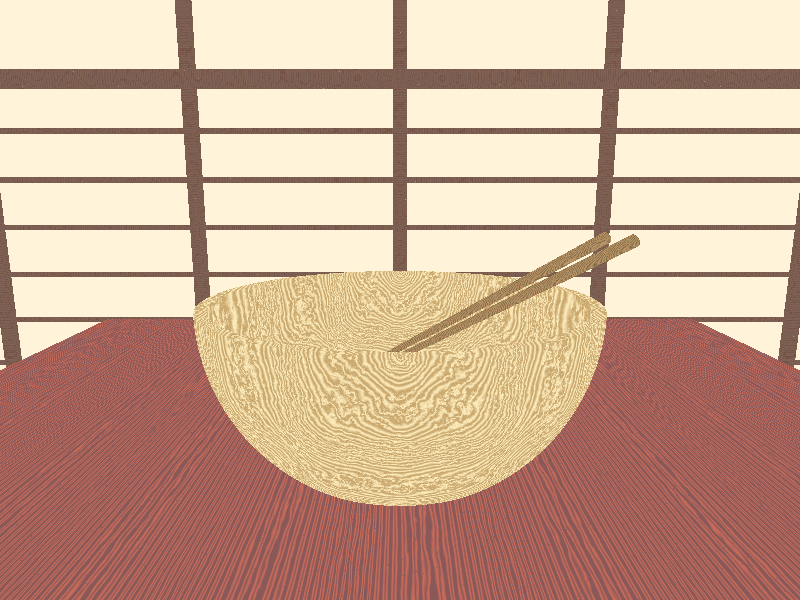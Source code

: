 //--global--------------------------
//--includes------------------------

// T_Wood1 - T_Wood35
#include "woods.inc"

//--declares------------------------ 

//-------------------
//background
//-------------------
#declare backWallDistance = 30;
#declare verticalBeam = box {
                          <-.5, -backWallDistance, -.5>,
                          <.5, backWallDistance, .5>
                          texture {
                            T_Wood2
                          }
                        };
#declare verticalBeamCounter = -backWallDistance;
#declare crossBar = cylinder {
                      <-(backWallDistance+10), 0, 0>
                      <backWallDistance+10, 0, 0>,
                      .2
                      texture {
                        T_Wood2
                      }
                    };
#declare barsCounter = 10;

//-------------------
//foreground
//-------------------
#declare bowlWidth = .3;
#declare baseHeight = 1;
#declare chopstick = cone {
                       <0, -4, 0>,  .02,
                       <0, 8, 0>, .2
                       texture {
                         T_Wood8
                       }
                     }

//--objects-------------------------

//-------------------
//background
//-------------------
union {
//wall
  plane {
    z,
    backWallDistance
    pigment {
      colour rgbt <1, .9, .7, .2>
    }
  }
//beams
//--vertical beams
  #while (verticalBeamCounter <= backWallDistance)
    object {
      verticalBeam
      translate <verticalBeamCounter, 0, backWallDistance>
    }
    #declare verticalBeamCounter = verticalBeamCounter + 15;
  #end
//--crossbeam
  box {
    <-(backWallDistance+10), -.6, -.6>,
    <backWallDistance+10, .6, .6>
    texture {
      T_Wood2
    } 
    translate <0, 10, backWallDistance>
  }
//--bars
  #while (barsCounter >= -15)
    object {
      crossBar
      translate <0, barsCounter, backWallDistance>
    }
    #declare barsCounter = barsCounter - 3.5;
  #end
}
//-------------------
//foreground
//-------------------
//bowl
difference {
//--bowl shape
  sphere {
    <0, 0, 0>, 5
  }
//--hollowing section
  difference {
//----hollowing sphere
//------sphere
    sphere {
      <0, 0, 0>, 5-bowlWidth
    }
//------internal base cut-off
    box {
      <5-bowlWidth, -(5-bowlWidth-baseHeight), 5-bowlWidth>,
      <-(5-bowlWidth), -(5-bowlWidth), -(5-bowlWidth)>
    }
  }
//----external base cut-off
  box {
  <5, -(5-baseHeight), 5>,
  <5, -5, -5>
  }
//----top cut-off
  box {
    <-5, 0, -5>,
    <5, 5, 5>
  }
  texture {
    T_Wood9
  }
}

//chopsticks
union {
  object { 
    chopstick
  }
  object {
    chopstick
    rotate <5, 1, 0>
    translate <0, 0, .5>
    
  }
  rotate <0, 0, -70>
  translate <0, -1.5, 0>
  rotate <0, -22, 0>
}

//table
box {
  <15, -(5-baseHeight), 15>
  <-15, -5, -15>
  texture {
    T_Wood6
  }
}

//--lights-------------------------- 

//room light
light_source {
  0*x                  // light's position (translated below)
  color rgb <1,1,1>    // light's color
  translate <-20, 40, -20>
}

//wall luminessence
light_source {
  0*x                  // light's position (translated below)
  color rgb <3, 3, 3>    // light's color
  translate <0, 40, 1.5*backWallDistance>
}


//--camera--------------------------

// perspective (default) camera
camera {
  location  <0.0, 3, -15.0>
  look_at   <0.0, 0.0,  0.0>
  right     x*image_width/image_height
}
